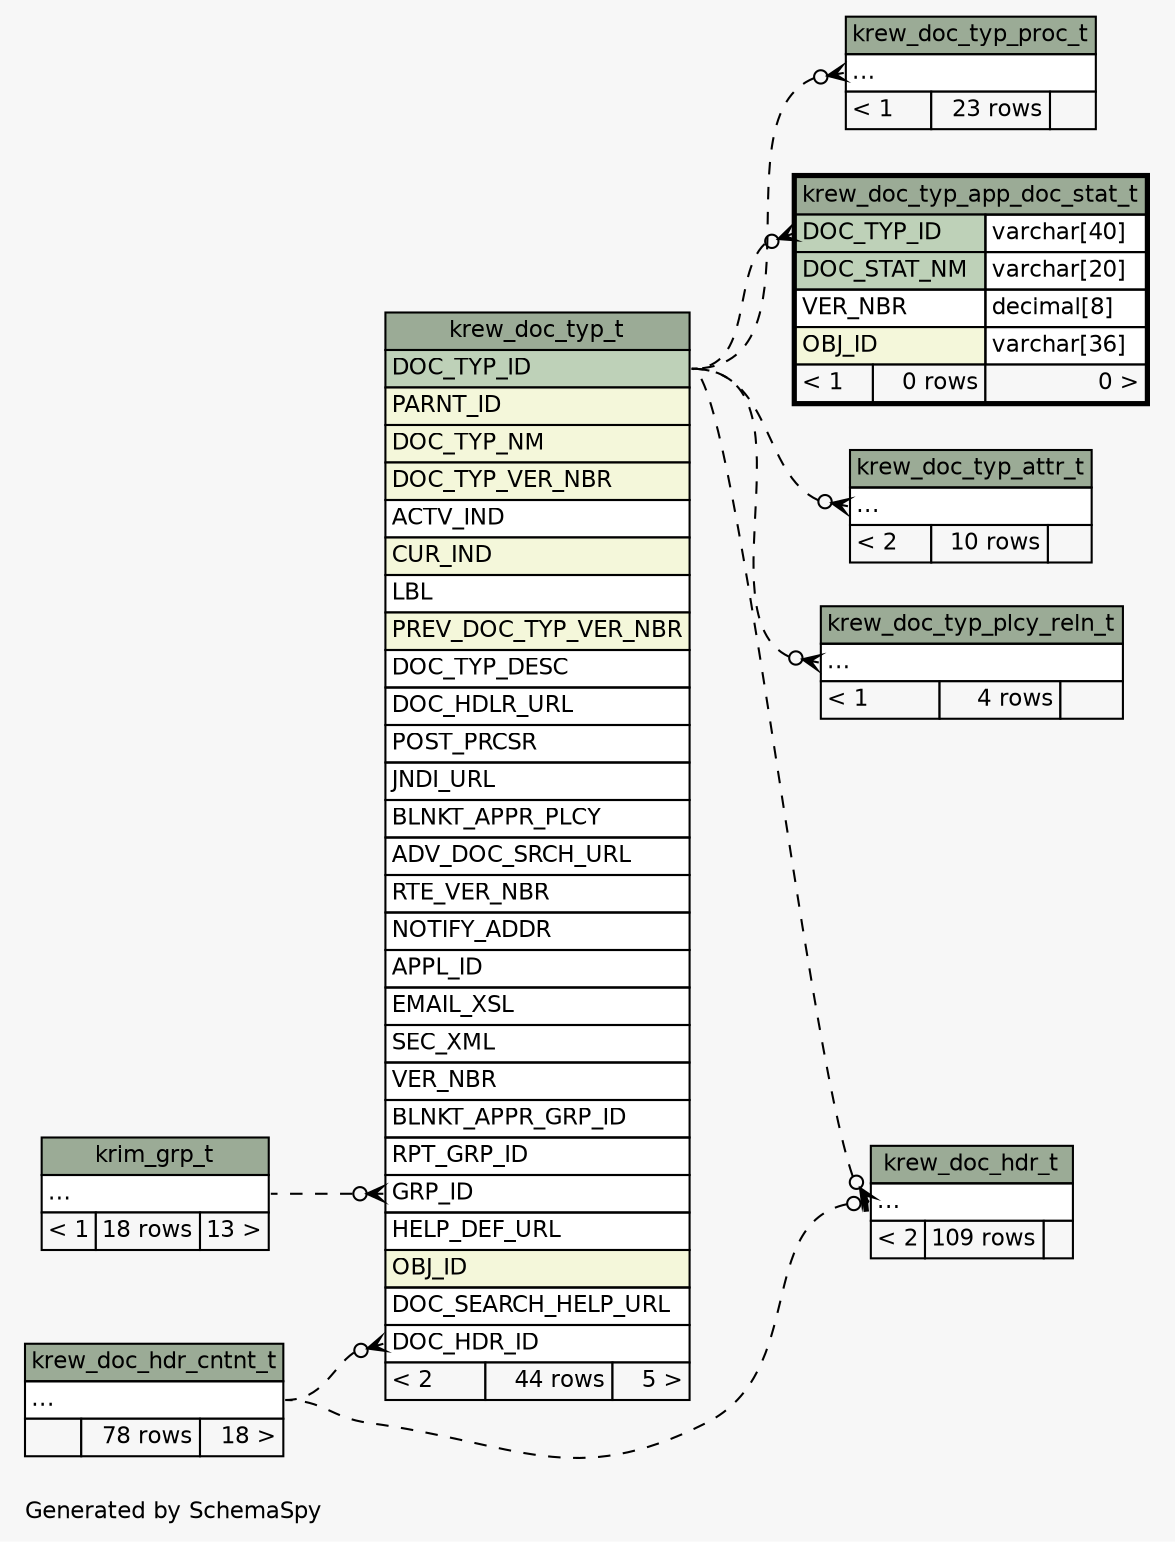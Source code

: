 // dot 2.28.0 on Mac OS X 10.7.2
// SchemaSpy rev 590
digraph "impliedTwoDegreesRelationshipsDiagram" {
  graph [
    rankdir="RL"
    bgcolor="#f7f7f7"
    label="\nGenerated by SchemaSpy"
    labeljust="l"
    nodesep="0.18"
    ranksep="0.46"
    fontname="Helvetica"
    fontsize="11"
  ];
  node [
    fontname="Helvetica"
    fontsize="11"
    shape="plaintext"
  ];
  edge [
    arrowsize="0.8"
  ];
  "krew_doc_hdr_t":"elipses":w -> "krew_doc_hdr_cntnt_t":"elipses":e [arrowhead=none dir=back arrowtail=teeodot style=dashed];
  "krew_doc_hdr_t":"elipses":w -> "krew_doc_typ_t":"DOC_TYP_ID":e [arrowhead=none dir=back arrowtail=crowodot style=dashed];
  "krew_doc_typ_app_doc_stat_t":"DOC_TYP_ID":w -> "krew_doc_typ_t":"DOC_TYP_ID":e [arrowhead=none dir=back arrowtail=crowodot style=dashed];
  "krew_doc_typ_attr_t":"elipses":w -> "krew_doc_typ_t":"DOC_TYP_ID":e [arrowhead=none dir=back arrowtail=crowodot style=dashed];
  "krew_doc_typ_plcy_reln_t":"elipses":w -> "krew_doc_typ_t":"DOC_TYP_ID":e [arrowhead=none dir=back arrowtail=crowodot style=dashed];
  "krew_doc_typ_proc_t":"elipses":w -> "krew_doc_typ_t":"DOC_TYP_ID":e [arrowhead=none dir=back arrowtail=crowodot style=dashed];
  "krew_doc_typ_t":"DOC_HDR_ID":w -> "krew_doc_hdr_cntnt_t":"elipses":e [arrowhead=none dir=back arrowtail=crowodot style=dashed];
  "krew_doc_typ_t":"GRP_ID":w -> "krim_grp_t":"elipses":e [arrowhead=none dir=back arrowtail=crowodot style=dashed];
  "krew_doc_hdr_cntnt_t" [
    label=<
    <TABLE BORDER="0" CELLBORDER="1" CELLSPACING="0" BGCOLOR="#ffffff">
      <TR><TD COLSPAN="3" BGCOLOR="#9bab96" ALIGN="CENTER">krew_doc_hdr_cntnt_t</TD></TR>
      <TR><TD PORT="elipses" COLSPAN="3" ALIGN="LEFT">...</TD></TR>
      <TR><TD ALIGN="LEFT" BGCOLOR="#f7f7f7">  </TD><TD ALIGN="RIGHT" BGCOLOR="#f7f7f7">78 rows</TD><TD ALIGN="RIGHT" BGCOLOR="#f7f7f7">18 &gt;</TD></TR>
    </TABLE>>
    URL="krew_doc_hdr_cntnt_t.html"
    tooltip="krew_doc_hdr_cntnt_t"
  ];
  "krew_doc_hdr_t" [
    label=<
    <TABLE BORDER="0" CELLBORDER="1" CELLSPACING="0" BGCOLOR="#ffffff">
      <TR><TD COLSPAN="3" BGCOLOR="#9bab96" ALIGN="CENTER">krew_doc_hdr_t</TD></TR>
      <TR><TD PORT="elipses" COLSPAN="3" ALIGN="LEFT">...</TD></TR>
      <TR><TD ALIGN="LEFT" BGCOLOR="#f7f7f7">&lt; 2</TD><TD ALIGN="RIGHT" BGCOLOR="#f7f7f7">109 rows</TD><TD ALIGN="RIGHT" BGCOLOR="#f7f7f7">  </TD></TR>
    </TABLE>>
    URL="krew_doc_hdr_t.html"
    tooltip="krew_doc_hdr_t"
  ];
  "krew_doc_typ_app_doc_stat_t" [
    label=<
    <TABLE BORDER="2" CELLBORDER="1" CELLSPACING="0" BGCOLOR="#ffffff">
      <TR><TD COLSPAN="3" BGCOLOR="#9bab96" ALIGN="CENTER">krew_doc_typ_app_doc_stat_t</TD></TR>
      <TR><TD PORT="DOC_TYP_ID" COLSPAN="2" BGCOLOR="#bed1b8" ALIGN="LEFT">DOC_TYP_ID</TD><TD PORT="DOC_TYP_ID.type" ALIGN="LEFT">varchar[40]</TD></TR>
      <TR><TD PORT="DOC_STAT_NM" COLSPAN="2" BGCOLOR="#bed1b8" ALIGN="LEFT">DOC_STAT_NM</TD><TD PORT="DOC_STAT_NM.type" ALIGN="LEFT">varchar[20]</TD></TR>
      <TR><TD PORT="VER_NBR" COLSPAN="2" ALIGN="LEFT">VER_NBR</TD><TD PORT="VER_NBR.type" ALIGN="LEFT">decimal[8]</TD></TR>
      <TR><TD PORT="OBJ_ID" COLSPAN="2" BGCOLOR="#f4f7da" ALIGN="LEFT">OBJ_ID</TD><TD PORT="OBJ_ID.type" ALIGN="LEFT">varchar[36]</TD></TR>
      <TR><TD ALIGN="LEFT" BGCOLOR="#f7f7f7">&lt; 1</TD><TD ALIGN="RIGHT" BGCOLOR="#f7f7f7">0 rows</TD><TD ALIGN="RIGHT" BGCOLOR="#f7f7f7">0 &gt;</TD></TR>
    </TABLE>>
    URL="krew_doc_typ_app_doc_stat_t.html"
    tooltip="krew_doc_typ_app_doc_stat_t"
  ];
  "krew_doc_typ_attr_t" [
    label=<
    <TABLE BORDER="0" CELLBORDER="1" CELLSPACING="0" BGCOLOR="#ffffff">
      <TR><TD COLSPAN="3" BGCOLOR="#9bab96" ALIGN="CENTER">krew_doc_typ_attr_t</TD></TR>
      <TR><TD PORT="elipses" COLSPAN="3" ALIGN="LEFT">...</TD></TR>
      <TR><TD ALIGN="LEFT" BGCOLOR="#f7f7f7">&lt; 2</TD><TD ALIGN="RIGHT" BGCOLOR="#f7f7f7">10 rows</TD><TD ALIGN="RIGHT" BGCOLOR="#f7f7f7">  </TD></TR>
    </TABLE>>
    URL="krew_doc_typ_attr_t.html"
    tooltip="krew_doc_typ_attr_t"
  ];
  "krew_doc_typ_plcy_reln_t" [
    label=<
    <TABLE BORDER="0" CELLBORDER="1" CELLSPACING="0" BGCOLOR="#ffffff">
      <TR><TD COLSPAN="3" BGCOLOR="#9bab96" ALIGN="CENTER">krew_doc_typ_plcy_reln_t</TD></TR>
      <TR><TD PORT="elipses" COLSPAN="3" ALIGN="LEFT">...</TD></TR>
      <TR><TD ALIGN="LEFT" BGCOLOR="#f7f7f7">&lt; 1</TD><TD ALIGN="RIGHT" BGCOLOR="#f7f7f7">4 rows</TD><TD ALIGN="RIGHT" BGCOLOR="#f7f7f7">  </TD></TR>
    </TABLE>>
    URL="krew_doc_typ_plcy_reln_t.html"
    tooltip="krew_doc_typ_plcy_reln_t"
  ];
  "krew_doc_typ_proc_t" [
    label=<
    <TABLE BORDER="0" CELLBORDER="1" CELLSPACING="0" BGCOLOR="#ffffff">
      <TR><TD COLSPAN="3" BGCOLOR="#9bab96" ALIGN="CENTER">krew_doc_typ_proc_t</TD></TR>
      <TR><TD PORT="elipses" COLSPAN="3" ALIGN="LEFT">...</TD></TR>
      <TR><TD ALIGN="LEFT" BGCOLOR="#f7f7f7">&lt; 1</TD><TD ALIGN="RIGHT" BGCOLOR="#f7f7f7">23 rows</TD><TD ALIGN="RIGHT" BGCOLOR="#f7f7f7">  </TD></TR>
    </TABLE>>
    URL="krew_doc_typ_proc_t.html"
    tooltip="krew_doc_typ_proc_t"
  ];
  "krew_doc_typ_t" [
    label=<
    <TABLE BORDER="0" CELLBORDER="1" CELLSPACING="0" BGCOLOR="#ffffff">
      <TR><TD COLSPAN="3" BGCOLOR="#9bab96" ALIGN="CENTER">krew_doc_typ_t</TD></TR>
      <TR><TD PORT="DOC_TYP_ID" COLSPAN="3" BGCOLOR="#bed1b8" ALIGN="LEFT">DOC_TYP_ID</TD></TR>
      <TR><TD PORT="PARNT_ID" COLSPAN="3" BGCOLOR="#f4f7da" ALIGN="LEFT">PARNT_ID</TD></TR>
      <TR><TD PORT="DOC_TYP_NM" COLSPAN="3" BGCOLOR="#f4f7da" ALIGN="LEFT">DOC_TYP_NM</TD></TR>
      <TR><TD PORT="DOC_TYP_VER_NBR" COLSPAN="3" BGCOLOR="#f4f7da" ALIGN="LEFT">DOC_TYP_VER_NBR</TD></TR>
      <TR><TD PORT="ACTV_IND" COLSPAN="3" ALIGN="LEFT">ACTV_IND</TD></TR>
      <TR><TD PORT="CUR_IND" COLSPAN="3" BGCOLOR="#f4f7da" ALIGN="LEFT">CUR_IND</TD></TR>
      <TR><TD PORT="LBL" COLSPAN="3" ALIGN="LEFT">LBL</TD></TR>
      <TR><TD PORT="PREV_DOC_TYP_VER_NBR" COLSPAN="3" BGCOLOR="#f4f7da" ALIGN="LEFT">PREV_DOC_TYP_VER_NBR</TD></TR>
      <TR><TD PORT="DOC_TYP_DESC" COLSPAN="3" ALIGN="LEFT">DOC_TYP_DESC</TD></TR>
      <TR><TD PORT="DOC_HDLR_URL" COLSPAN="3" ALIGN="LEFT">DOC_HDLR_URL</TD></TR>
      <TR><TD PORT="POST_PRCSR" COLSPAN="3" ALIGN="LEFT">POST_PRCSR</TD></TR>
      <TR><TD PORT="JNDI_URL" COLSPAN="3" ALIGN="LEFT">JNDI_URL</TD></TR>
      <TR><TD PORT="BLNKT_APPR_PLCY" COLSPAN="3" ALIGN="LEFT">BLNKT_APPR_PLCY</TD></TR>
      <TR><TD PORT="ADV_DOC_SRCH_URL" COLSPAN="3" ALIGN="LEFT">ADV_DOC_SRCH_URL</TD></TR>
      <TR><TD PORT="RTE_VER_NBR" COLSPAN="3" ALIGN="LEFT">RTE_VER_NBR</TD></TR>
      <TR><TD PORT="NOTIFY_ADDR" COLSPAN="3" ALIGN="LEFT">NOTIFY_ADDR</TD></TR>
      <TR><TD PORT="APPL_ID" COLSPAN="3" ALIGN="LEFT">APPL_ID</TD></TR>
      <TR><TD PORT="EMAIL_XSL" COLSPAN="3" ALIGN="LEFT">EMAIL_XSL</TD></TR>
      <TR><TD PORT="SEC_XML" COLSPAN="3" ALIGN="LEFT">SEC_XML</TD></TR>
      <TR><TD PORT="VER_NBR" COLSPAN="3" ALIGN="LEFT">VER_NBR</TD></TR>
      <TR><TD PORT="BLNKT_APPR_GRP_ID" COLSPAN="3" ALIGN="LEFT">BLNKT_APPR_GRP_ID</TD></TR>
      <TR><TD PORT="RPT_GRP_ID" COLSPAN="3" ALIGN="LEFT">RPT_GRP_ID</TD></TR>
      <TR><TD PORT="GRP_ID" COLSPAN="3" ALIGN="LEFT">GRP_ID</TD></TR>
      <TR><TD PORT="HELP_DEF_URL" COLSPAN="3" ALIGN="LEFT">HELP_DEF_URL</TD></TR>
      <TR><TD PORT="OBJ_ID" COLSPAN="3" BGCOLOR="#f4f7da" ALIGN="LEFT">OBJ_ID</TD></TR>
      <TR><TD PORT="DOC_SEARCH_HELP_URL" COLSPAN="3" ALIGN="LEFT">DOC_SEARCH_HELP_URL</TD></TR>
      <TR><TD PORT="DOC_HDR_ID" COLSPAN="3" ALIGN="LEFT">DOC_HDR_ID</TD></TR>
      <TR><TD ALIGN="LEFT" BGCOLOR="#f7f7f7">&lt; 2</TD><TD ALIGN="RIGHT" BGCOLOR="#f7f7f7">44 rows</TD><TD ALIGN="RIGHT" BGCOLOR="#f7f7f7">5 &gt;</TD></TR>
    </TABLE>>
    URL="krew_doc_typ_t.html"
    tooltip="krew_doc_typ_t"
  ];
  "krim_grp_t" [
    label=<
    <TABLE BORDER="0" CELLBORDER="1" CELLSPACING="0" BGCOLOR="#ffffff">
      <TR><TD COLSPAN="3" BGCOLOR="#9bab96" ALIGN="CENTER">krim_grp_t</TD></TR>
      <TR><TD PORT="elipses" COLSPAN="3" ALIGN="LEFT">...</TD></TR>
      <TR><TD ALIGN="LEFT" BGCOLOR="#f7f7f7">&lt; 1</TD><TD ALIGN="RIGHT" BGCOLOR="#f7f7f7">18 rows</TD><TD ALIGN="RIGHT" BGCOLOR="#f7f7f7">13 &gt;</TD></TR>
    </TABLE>>
    URL="krim_grp_t.html"
    tooltip="krim_grp_t"
  ];
}
